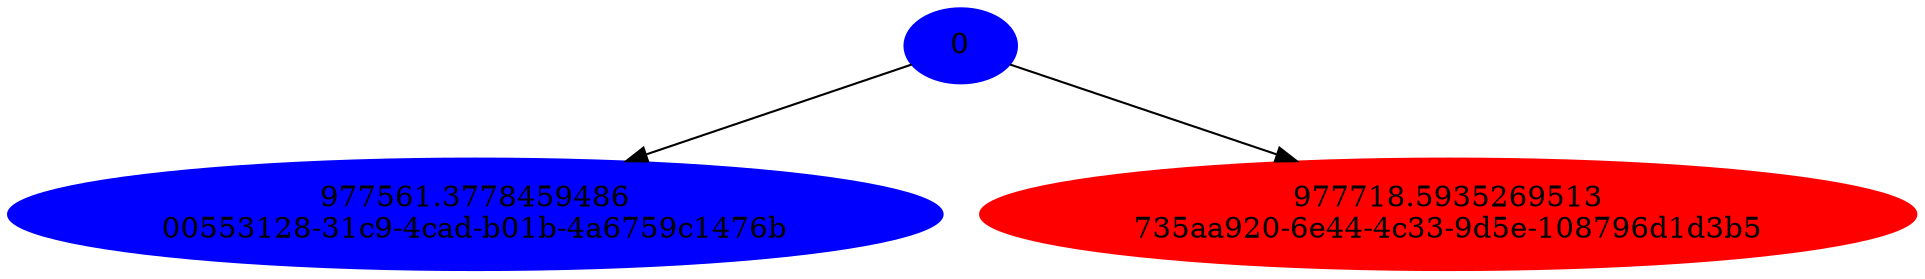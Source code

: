 // Tree
digraph {
	0 [label=0 color=blue style=filled]
	"00553128-31c9-4cad-b01b-4a6759c1476b" [label="977561.3778459486
00553128-31c9-4cad-b01b-4a6759c1476b" color=blue style=filled]
	"735aa920-6e44-4c33-9d5e-108796d1d3b5" [label="977718.5935269513
735aa920-6e44-4c33-9d5e-108796d1d3b5" color=red style=filled]
	0 -> "00553128-31c9-4cad-b01b-4a6759c1476b"
	0 -> "735aa920-6e44-4c33-9d5e-108796d1d3b5"
}
